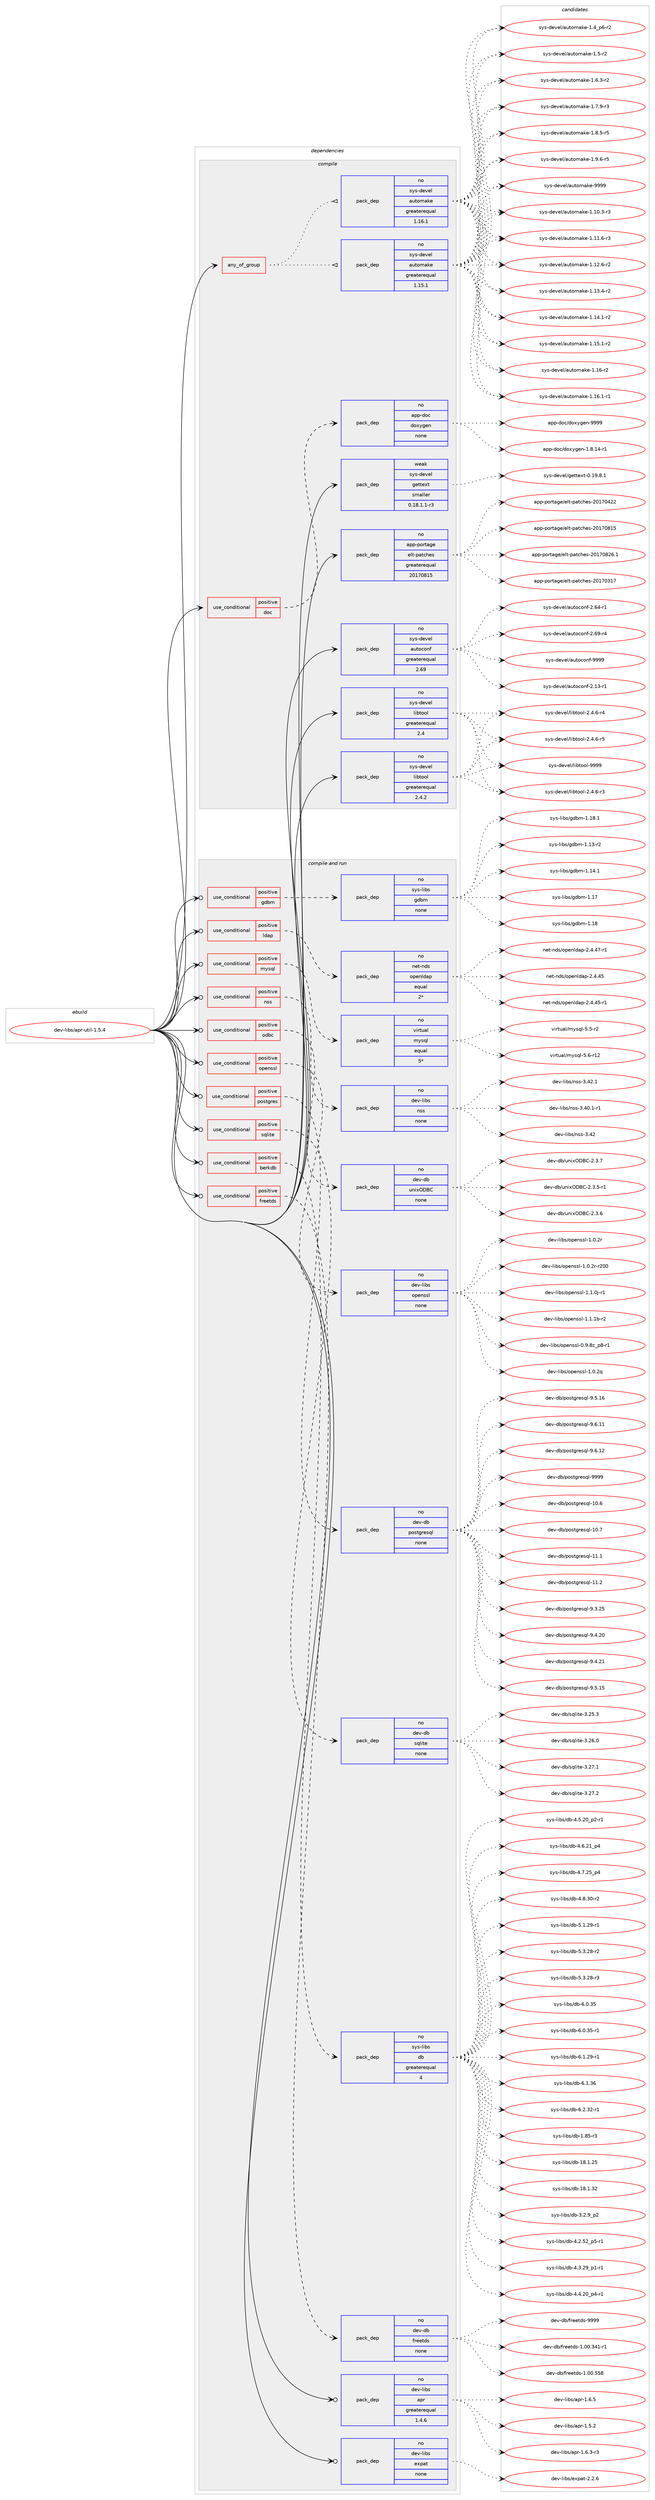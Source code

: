 digraph prolog {

# *************
# Graph options
# *************

newrank=true;
concentrate=true;
compound=true;
graph [rankdir=LR,fontname=Helvetica,fontsize=10,ranksep=1.5];#, ranksep=2.5, nodesep=0.2];
edge  [arrowhead=vee];
node  [fontname=Helvetica,fontsize=10];

# **********
# The ebuild
# **********

subgraph cluster_leftcol {
color=gray;
rank=same;
label=<<i>ebuild</i>>;
id [label="dev-libs/apr-util-1.5.4", color=red, width=4, href="../dev-libs/apr-util-1.5.4.svg"];
}

# ****************
# The dependencies
# ****************

subgraph cluster_midcol {
color=gray;
label=<<i>dependencies</i>>;
subgraph cluster_compile {
fillcolor="#eeeeee";
style=filled;
label=<<i>compile</i>>;
subgraph any22099 {
dependency1364124 [label=<<TABLE BORDER="0" CELLBORDER="1" CELLSPACING="0" CELLPADDING="4"><TR><TD CELLPADDING="10">any_of_group</TD></TR></TABLE>>, shape=none, color=red];subgraph pack976259 {
dependency1364125 [label=<<TABLE BORDER="0" CELLBORDER="1" CELLSPACING="0" CELLPADDING="4" WIDTH="220"><TR><TD ROWSPAN="6" CELLPADDING="30">pack_dep</TD></TR><TR><TD WIDTH="110">no</TD></TR><TR><TD>sys-devel</TD></TR><TR><TD>automake</TD></TR><TR><TD>greaterequal</TD></TR><TR><TD>1.16.1</TD></TR></TABLE>>, shape=none, color=blue];
}
dependency1364124:e -> dependency1364125:w [weight=20,style="dotted",arrowhead="oinv"];
subgraph pack976260 {
dependency1364126 [label=<<TABLE BORDER="0" CELLBORDER="1" CELLSPACING="0" CELLPADDING="4" WIDTH="220"><TR><TD ROWSPAN="6" CELLPADDING="30">pack_dep</TD></TR><TR><TD WIDTH="110">no</TD></TR><TR><TD>sys-devel</TD></TR><TR><TD>automake</TD></TR><TR><TD>greaterequal</TD></TR><TR><TD>1.15.1</TD></TR></TABLE>>, shape=none, color=blue];
}
dependency1364124:e -> dependency1364126:w [weight=20,style="dotted",arrowhead="oinv"];
}
id:e -> dependency1364124:w [weight=20,style="solid",arrowhead="vee"];
subgraph cond365214 {
dependency1364127 [label=<<TABLE BORDER="0" CELLBORDER="1" CELLSPACING="0" CELLPADDING="4"><TR><TD ROWSPAN="3" CELLPADDING="10">use_conditional</TD></TR><TR><TD>positive</TD></TR><TR><TD>doc</TD></TR></TABLE>>, shape=none, color=red];
subgraph pack976261 {
dependency1364128 [label=<<TABLE BORDER="0" CELLBORDER="1" CELLSPACING="0" CELLPADDING="4" WIDTH="220"><TR><TD ROWSPAN="6" CELLPADDING="30">pack_dep</TD></TR><TR><TD WIDTH="110">no</TD></TR><TR><TD>app-doc</TD></TR><TR><TD>doxygen</TD></TR><TR><TD>none</TD></TR><TR><TD></TD></TR></TABLE>>, shape=none, color=blue];
}
dependency1364127:e -> dependency1364128:w [weight=20,style="dashed",arrowhead="vee"];
}
id:e -> dependency1364127:w [weight=20,style="solid",arrowhead="vee"];
subgraph pack976262 {
dependency1364129 [label=<<TABLE BORDER="0" CELLBORDER="1" CELLSPACING="0" CELLPADDING="4" WIDTH="220"><TR><TD ROWSPAN="6" CELLPADDING="30">pack_dep</TD></TR><TR><TD WIDTH="110">no</TD></TR><TR><TD>app-portage</TD></TR><TR><TD>elt-patches</TD></TR><TR><TD>greaterequal</TD></TR><TR><TD>20170815</TD></TR></TABLE>>, shape=none, color=blue];
}
id:e -> dependency1364129:w [weight=20,style="solid",arrowhead="vee"];
subgraph pack976263 {
dependency1364130 [label=<<TABLE BORDER="0" CELLBORDER="1" CELLSPACING="0" CELLPADDING="4" WIDTH="220"><TR><TD ROWSPAN="6" CELLPADDING="30">pack_dep</TD></TR><TR><TD WIDTH="110">no</TD></TR><TR><TD>sys-devel</TD></TR><TR><TD>autoconf</TD></TR><TR><TD>greaterequal</TD></TR><TR><TD>2.69</TD></TR></TABLE>>, shape=none, color=blue];
}
id:e -> dependency1364130:w [weight=20,style="solid",arrowhead="vee"];
subgraph pack976264 {
dependency1364131 [label=<<TABLE BORDER="0" CELLBORDER="1" CELLSPACING="0" CELLPADDING="4" WIDTH="220"><TR><TD ROWSPAN="6" CELLPADDING="30">pack_dep</TD></TR><TR><TD WIDTH="110">no</TD></TR><TR><TD>sys-devel</TD></TR><TR><TD>libtool</TD></TR><TR><TD>greaterequal</TD></TR><TR><TD>2.4</TD></TR></TABLE>>, shape=none, color=blue];
}
id:e -> dependency1364131:w [weight=20,style="solid",arrowhead="vee"];
subgraph pack976265 {
dependency1364132 [label=<<TABLE BORDER="0" CELLBORDER="1" CELLSPACING="0" CELLPADDING="4" WIDTH="220"><TR><TD ROWSPAN="6" CELLPADDING="30">pack_dep</TD></TR><TR><TD WIDTH="110">no</TD></TR><TR><TD>sys-devel</TD></TR><TR><TD>libtool</TD></TR><TR><TD>greaterequal</TD></TR><TR><TD>2.4.2</TD></TR></TABLE>>, shape=none, color=blue];
}
id:e -> dependency1364132:w [weight=20,style="solid",arrowhead="vee"];
subgraph pack976266 {
dependency1364133 [label=<<TABLE BORDER="0" CELLBORDER="1" CELLSPACING="0" CELLPADDING="4" WIDTH="220"><TR><TD ROWSPAN="6" CELLPADDING="30">pack_dep</TD></TR><TR><TD WIDTH="110">weak</TD></TR><TR><TD>sys-devel</TD></TR><TR><TD>gettext</TD></TR><TR><TD>smaller</TD></TR><TR><TD>0.18.1.1-r3</TD></TR></TABLE>>, shape=none, color=blue];
}
id:e -> dependency1364133:w [weight=20,style="solid",arrowhead="vee"];
}
subgraph cluster_compileandrun {
fillcolor="#eeeeee";
style=filled;
label=<<i>compile and run</i>>;
subgraph cond365215 {
dependency1364134 [label=<<TABLE BORDER="0" CELLBORDER="1" CELLSPACING="0" CELLPADDING="4"><TR><TD ROWSPAN="3" CELLPADDING="10">use_conditional</TD></TR><TR><TD>positive</TD></TR><TR><TD>berkdb</TD></TR></TABLE>>, shape=none, color=red];
subgraph pack976267 {
dependency1364135 [label=<<TABLE BORDER="0" CELLBORDER="1" CELLSPACING="0" CELLPADDING="4" WIDTH="220"><TR><TD ROWSPAN="6" CELLPADDING="30">pack_dep</TD></TR><TR><TD WIDTH="110">no</TD></TR><TR><TD>sys-libs</TD></TR><TR><TD>db</TD></TR><TR><TD>greaterequal</TD></TR><TR><TD>4</TD></TR></TABLE>>, shape=none, color=blue];
}
dependency1364134:e -> dependency1364135:w [weight=20,style="dashed",arrowhead="vee"];
}
id:e -> dependency1364134:w [weight=20,style="solid",arrowhead="odotvee"];
subgraph cond365216 {
dependency1364136 [label=<<TABLE BORDER="0" CELLBORDER="1" CELLSPACING="0" CELLPADDING="4"><TR><TD ROWSPAN="3" CELLPADDING="10">use_conditional</TD></TR><TR><TD>positive</TD></TR><TR><TD>freetds</TD></TR></TABLE>>, shape=none, color=red];
subgraph pack976268 {
dependency1364137 [label=<<TABLE BORDER="0" CELLBORDER="1" CELLSPACING="0" CELLPADDING="4" WIDTH="220"><TR><TD ROWSPAN="6" CELLPADDING="30">pack_dep</TD></TR><TR><TD WIDTH="110">no</TD></TR><TR><TD>dev-db</TD></TR><TR><TD>freetds</TD></TR><TR><TD>none</TD></TR><TR><TD></TD></TR></TABLE>>, shape=none, color=blue];
}
dependency1364136:e -> dependency1364137:w [weight=20,style="dashed",arrowhead="vee"];
}
id:e -> dependency1364136:w [weight=20,style="solid",arrowhead="odotvee"];
subgraph cond365217 {
dependency1364138 [label=<<TABLE BORDER="0" CELLBORDER="1" CELLSPACING="0" CELLPADDING="4"><TR><TD ROWSPAN="3" CELLPADDING="10">use_conditional</TD></TR><TR><TD>positive</TD></TR><TR><TD>gdbm</TD></TR></TABLE>>, shape=none, color=red];
subgraph pack976269 {
dependency1364139 [label=<<TABLE BORDER="0" CELLBORDER="1" CELLSPACING="0" CELLPADDING="4" WIDTH="220"><TR><TD ROWSPAN="6" CELLPADDING="30">pack_dep</TD></TR><TR><TD WIDTH="110">no</TD></TR><TR><TD>sys-libs</TD></TR><TR><TD>gdbm</TD></TR><TR><TD>none</TD></TR><TR><TD></TD></TR></TABLE>>, shape=none, color=blue];
}
dependency1364138:e -> dependency1364139:w [weight=20,style="dashed",arrowhead="vee"];
}
id:e -> dependency1364138:w [weight=20,style="solid",arrowhead="odotvee"];
subgraph cond365218 {
dependency1364140 [label=<<TABLE BORDER="0" CELLBORDER="1" CELLSPACING="0" CELLPADDING="4"><TR><TD ROWSPAN="3" CELLPADDING="10">use_conditional</TD></TR><TR><TD>positive</TD></TR><TR><TD>ldap</TD></TR></TABLE>>, shape=none, color=red];
subgraph pack976270 {
dependency1364141 [label=<<TABLE BORDER="0" CELLBORDER="1" CELLSPACING="0" CELLPADDING="4" WIDTH="220"><TR><TD ROWSPAN="6" CELLPADDING="30">pack_dep</TD></TR><TR><TD WIDTH="110">no</TD></TR><TR><TD>net-nds</TD></TR><TR><TD>openldap</TD></TR><TR><TD>equal</TD></TR><TR><TD>2*</TD></TR></TABLE>>, shape=none, color=blue];
}
dependency1364140:e -> dependency1364141:w [weight=20,style="dashed",arrowhead="vee"];
}
id:e -> dependency1364140:w [weight=20,style="solid",arrowhead="odotvee"];
subgraph cond365219 {
dependency1364142 [label=<<TABLE BORDER="0" CELLBORDER="1" CELLSPACING="0" CELLPADDING="4"><TR><TD ROWSPAN="3" CELLPADDING="10">use_conditional</TD></TR><TR><TD>positive</TD></TR><TR><TD>mysql</TD></TR></TABLE>>, shape=none, color=red];
subgraph pack976271 {
dependency1364143 [label=<<TABLE BORDER="0" CELLBORDER="1" CELLSPACING="0" CELLPADDING="4" WIDTH="220"><TR><TD ROWSPAN="6" CELLPADDING="30">pack_dep</TD></TR><TR><TD WIDTH="110">no</TD></TR><TR><TD>virtual</TD></TR><TR><TD>mysql</TD></TR><TR><TD>equal</TD></TR><TR><TD>5*</TD></TR></TABLE>>, shape=none, color=blue];
}
dependency1364142:e -> dependency1364143:w [weight=20,style="dashed",arrowhead="vee"];
}
id:e -> dependency1364142:w [weight=20,style="solid",arrowhead="odotvee"];
subgraph cond365220 {
dependency1364144 [label=<<TABLE BORDER="0" CELLBORDER="1" CELLSPACING="0" CELLPADDING="4"><TR><TD ROWSPAN="3" CELLPADDING="10">use_conditional</TD></TR><TR><TD>positive</TD></TR><TR><TD>nss</TD></TR></TABLE>>, shape=none, color=red];
subgraph pack976272 {
dependency1364145 [label=<<TABLE BORDER="0" CELLBORDER="1" CELLSPACING="0" CELLPADDING="4" WIDTH="220"><TR><TD ROWSPAN="6" CELLPADDING="30">pack_dep</TD></TR><TR><TD WIDTH="110">no</TD></TR><TR><TD>dev-libs</TD></TR><TR><TD>nss</TD></TR><TR><TD>none</TD></TR><TR><TD></TD></TR></TABLE>>, shape=none, color=blue];
}
dependency1364144:e -> dependency1364145:w [weight=20,style="dashed",arrowhead="vee"];
}
id:e -> dependency1364144:w [weight=20,style="solid",arrowhead="odotvee"];
subgraph cond365221 {
dependency1364146 [label=<<TABLE BORDER="0" CELLBORDER="1" CELLSPACING="0" CELLPADDING="4"><TR><TD ROWSPAN="3" CELLPADDING="10">use_conditional</TD></TR><TR><TD>positive</TD></TR><TR><TD>odbc</TD></TR></TABLE>>, shape=none, color=red];
subgraph pack976273 {
dependency1364147 [label=<<TABLE BORDER="0" CELLBORDER="1" CELLSPACING="0" CELLPADDING="4" WIDTH="220"><TR><TD ROWSPAN="6" CELLPADDING="30">pack_dep</TD></TR><TR><TD WIDTH="110">no</TD></TR><TR><TD>dev-db</TD></TR><TR><TD>unixODBC</TD></TR><TR><TD>none</TD></TR><TR><TD></TD></TR></TABLE>>, shape=none, color=blue];
}
dependency1364146:e -> dependency1364147:w [weight=20,style="dashed",arrowhead="vee"];
}
id:e -> dependency1364146:w [weight=20,style="solid",arrowhead="odotvee"];
subgraph cond365222 {
dependency1364148 [label=<<TABLE BORDER="0" CELLBORDER="1" CELLSPACING="0" CELLPADDING="4"><TR><TD ROWSPAN="3" CELLPADDING="10">use_conditional</TD></TR><TR><TD>positive</TD></TR><TR><TD>openssl</TD></TR></TABLE>>, shape=none, color=red];
subgraph pack976274 {
dependency1364149 [label=<<TABLE BORDER="0" CELLBORDER="1" CELLSPACING="0" CELLPADDING="4" WIDTH="220"><TR><TD ROWSPAN="6" CELLPADDING="30">pack_dep</TD></TR><TR><TD WIDTH="110">no</TD></TR><TR><TD>dev-libs</TD></TR><TR><TD>openssl</TD></TR><TR><TD>none</TD></TR><TR><TD></TD></TR></TABLE>>, shape=none, color=blue];
}
dependency1364148:e -> dependency1364149:w [weight=20,style="dashed",arrowhead="vee"];
}
id:e -> dependency1364148:w [weight=20,style="solid",arrowhead="odotvee"];
subgraph cond365223 {
dependency1364150 [label=<<TABLE BORDER="0" CELLBORDER="1" CELLSPACING="0" CELLPADDING="4"><TR><TD ROWSPAN="3" CELLPADDING="10">use_conditional</TD></TR><TR><TD>positive</TD></TR><TR><TD>postgres</TD></TR></TABLE>>, shape=none, color=red];
subgraph pack976275 {
dependency1364151 [label=<<TABLE BORDER="0" CELLBORDER="1" CELLSPACING="0" CELLPADDING="4" WIDTH="220"><TR><TD ROWSPAN="6" CELLPADDING="30">pack_dep</TD></TR><TR><TD WIDTH="110">no</TD></TR><TR><TD>dev-db</TD></TR><TR><TD>postgresql</TD></TR><TR><TD>none</TD></TR><TR><TD></TD></TR></TABLE>>, shape=none, color=blue];
}
dependency1364150:e -> dependency1364151:w [weight=20,style="dashed",arrowhead="vee"];
}
id:e -> dependency1364150:w [weight=20,style="solid",arrowhead="odotvee"];
subgraph cond365224 {
dependency1364152 [label=<<TABLE BORDER="0" CELLBORDER="1" CELLSPACING="0" CELLPADDING="4"><TR><TD ROWSPAN="3" CELLPADDING="10">use_conditional</TD></TR><TR><TD>positive</TD></TR><TR><TD>sqlite</TD></TR></TABLE>>, shape=none, color=red];
subgraph pack976276 {
dependency1364153 [label=<<TABLE BORDER="0" CELLBORDER="1" CELLSPACING="0" CELLPADDING="4" WIDTH="220"><TR><TD ROWSPAN="6" CELLPADDING="30">pack_dep</TD></TR><TR><TD WIDTH="110">no</TD></TR><TR><TD>dev-db</TD></TR><TR><TD>sqlite</TD></TR><TR><TD>none</TD></TR><TR><TD></TD></TR></TABLE>>, shape=none, color=blue];
}
dependency1364152:e -> dependency1364153:w [weight=20,style="dashed",arrowhead="vee"];
}
id:e -> dependency1364152:w [weight=20,style="solid",arrowhead="odotvee"];
subgraph pack976277 {
dependency1364154 [label=<<TABLE BORDER="0" CELLBORDER="1" CELLSPACING="0" CELLPADDING="4" WIDTH="220"><TR><TD ROWSPAN="6" CELLPADDING="30">pack_dep</TD></TR><TR><TD WIDTH="110">no</TD></TR><TR><TD>dev-libs</TD></TR><TR><TD>apr</TD></TR><TR><TD>greaterequal</TD></TR><TR><TD>1.4.6</TD></TR></TABLE>>, shape=none, color=blue];
}
id:e -> dependency1364154:w [weight=20,style="solid",arrowhead="odotvee"];
subgraph pack976278 {
dependency1364155 [label=<<TABLE BORDER="0" CELLBORDER="1" CELLSPACING="0" CELLPADDING="4" WIDTH="220"><TR><TD ROWSPAN="6" CELLPADDING="30">pack_dep</TD></TR><TR><TD WIDTH="110">no</TD></TR><TR><TD>dev-libs</TD></TR><TR><TD>expat</TD></TR><TR><TD>none</TD></TR><TR><TD></TD></TR></TABLE>>, shape=none, color=blue];
}
id:e -> dependency1364155:w [weight=20,style="solid",arrowhead="odotvee"];
}
subgraph cluster_run {
fillcolor="#eeeeee";
style=filled;
label=<<i>run</i>>;
}
}

# **************
# The candidates
# **************

subgraph cluster_choices {
rank=same;
color=gray;
label=<<i>candidates</i>>;

subgraph choice976259 {
color=black;
nodesep=1;
choice11512111545100101118101108479711711611110997107101454946494846514511451 [label="sys-devel/automake-1.10.3-r3", color=red, width=4,href="../sys-devel/automake-1.10.3-r3.svg"];
choice11512111545100101118101108479711711611110997107101454946494946544511451 [label="sys-devel/automake-1.11.6-r3", color=red, width=4,href="../sys-devel/automake-1.11.6-r3.svg"];
choice11512111545100101118101108479711711611110997107101454946495046544511450 [label="sys-devel/automake-1.12.6-r2", color=red, width=4,href="../sys-devel/automake-1.12.6-r2.svg"];
choice11512111545100101118101108479711711611110997107101454946495146524511450 [label="sys-devel/automake-1.13.4-r2", color=red, width=4,href="../sys-devel/automake-1.13.4-r2.svg"];
choice11512111545100101118101108479711711611110997107101454946495246494511450 [label="sys-devel/automake-1.14.1-r2", color=red, width=4,href="../sys-devel/automake-1.14.1-r2.svg"];
choice11512111545100101118101108479711711611110997107101454946495346494511450 [label="sys-devel/automake-1.15.1-r2", color=red, width=4,href="../sys-devel/automake-1.15.1-r2.svg"];
choice1151211154510010111810110847971171161111099710710145494649544511450 [label="sys-devel/automake-1.16-r2", color=red, width=4,href="../sys-devel/automake-1.16-r2.svg"];
choice11512111545100101118101108479711711611110997107101454946495446494511449 [label="sys-devel/automake-1.16.1-r1", color=red, width=4,href="../sys-devel/automake-1.16.1-r1.svg"];
choice115121115451001011181011084797117116111109971071014549465295112544511450 [label="sys-devel/automake-1.4_p6-r2", color=red, width=4,href="../sys-devel/automake-1.4_p6-r2.svg"];
choice11512111545100101118101108479711711611110997107101454946534511450 [label="sys-devel/automake-1.5-r2", color=red, width=4,href="../sys-devel/automake-1.5-r2.svg"];
choice115121115451001011181011084797117116111109971071014549465446514511450 [label="sys-devel/automake-1.6.3-r2", color=red, width=4,href="../sys-devel/automake-1.6.3-r2.svg"];
choice115121115451001011181011084797117116111109971071014549465546574511451 [label="sys-devel/automake-1.7.9-r3", color=red, width=4,href="../sys-devel/automake-1.7.9-r3.svg"];
choice115121115451001011181011084797117116111109971071014549465646534511453 [label="sys-devel/automake-1.8.5-r5", color=red, width=4,href="../sys-devel/automake-1.8.5-r5.svg"];
choice115121115451001011181011084797117116111109971071014549465746544511453 [label="sys-devel/automake-1.9.6-r5", color=red, width=4,href="../sys-devel/automake-1.9.6-r5.svg"];
choice115121115451001011181011084797117116111109971071014557575757 [label="sys-devel/automake-9999", color=red, width=4,href="../sys-devel/automake-9999.svg"];
dependency1364125:e -> choice11512111545100101118101108479711711611110997107101454946494846514511451:w [style=dotted,weight="100"];
dependency1364125:e -> choice11512111545100101118101108479711711611110997107101454946494946544511451:w [style=dotted,weight="100"];
dependency1364125:e -> choice11512111545100101118101108479711711611110997107101454946495046544511450:w [style=dotted,weight="100"];
dependency1364125:e -> choice11512111545100101118101108479711711611110997107101454946495146524511450:w [style=dotted,weight="100"];
dependency1364125:e -> choice11512111545100101118101108479711711611110997107101454946495246494511450:w [style=dotted,weight="100"];
dependency1364125:e -> choice11512111545100101118101108479711711611110997107101454946495346494511450:w [style=dotted,weight="100"];
dependency1364125:e -> choice1151211154510010111810110847971171161111099710710145494649544511450:w [style=dotted,weight="100"];
dependency1364125:e -> choice11512111545100101118101108479711711611110997107101454946495446494511449:w [style=dotted,weight="100"];
dependency1364125:e -> choice115121115451001011181011084797117116111109971071014549465295112544511450:w [style=dotted,weight="100"];
dependency1364125:e -> choice11512111545100101118101108479711711611110997107101454946534511450:w [style=dotted,weight="100"];
dependency1364125:e -> choice115121115451001011181011084797117116111109971071014549465446514511450:w [style=dotted,weight="100"];
dependency1364125:e -> choice115121115451001011181011084797117116111109971071014549465546574511451:w [style=dotted,weight="100"];
dependency1364125:e -> choice115121115451001011181011084797117116111109971071014549465646534511453:w [style=dotted,weight="100"];
dependency1364125:e -> choice115121115451001011181011084797117116111109971071014549465746544511453:w [style=dotted,weight="100"];
dependency1364125:e -> choice115121115451001011181011084797117116111109971071014557575757:w [style=dotted,weight="100"];
}
subgraph choice976260 {
color=black;
nodesep=1;
choice11512111545100101118101108479711711611110997107101454946494846514511451 [label="sys-devel/automake-1.10.3-r3", color=red, width=4,href="../sys-devel/automake-1.10.3-r3.svg"];
choice11512111545100101118101108479711711611110997107101454946494946544511451 [label="sys-devel/automake-1.11.6-r3", color=red, width=4,href="../sys-devel/automake-1.11.6-r3.svg"];
choice11512111545100101118101108479711711611110997107101454946495046544511450 [label="sys-devel/automake-1.12.6-r2", color=red, width=4,href="../sys-devel/automake-1.12.6-r2.svg"];
choice11512111545100101118101108479711711611110997107101454946495146524511450 [label="sys-devel/automake-1.13.4-r2", color=red, width=4,href="../sys-devel/automake-1.13.4-r2.svg"];
choice11512111545100101118101108479711711611110997107101454946495246494511450 [label="sys-devel/automake-1.14.1-r2", color=red, width=4,href="../sys-devel/automake-1.14.1-r2.svg"];
choice11512111545100101118101108479711711611110997107101454946495346494511450 [label="sys-devel/automake-1.15.1-r2", color=red, width=4,href="../sys-devel/automake-1.15.1-r2.svg"];
choice1151211154510010111810110847971171161111099710710145494649544511450 [label="sys-devel/automake-1.16-r2", color=red, width=4,href="../sys-devel/automake-1.16-r2.svg"];
choice11512111545100101118101108479711711611110997107101454946495446494511449 [label="sys-devel/automake-1.16.1-r1", color=red, width=4,href="../sys-devel/automake-1.16.1-r1.svg"];
choice115121115451001011181011084797117116111109971071014549465295112544511450 [label="sys-devel/automake-1.4_p6-r2", color=red, width=4,href="../sys-devel/automake-1.4_p6-r2.svg"];
choice11512111545100101118101108479711711611110997107101454946534511450 [label="sys-devel/automake-1.5-r2", color=red, width=4,href="../sys-devel/automake-1.5-r2.svg"];
choice115121115451001011181011084797117116111109971071014549465446514511450 [label="sys-devel/automake-1.6.3-r2", color=red, width=4,href="../sys-devel/automake-1.6.3-r2.svg"];
choice115121115451001011181011084797117116111109971071014549465546574511451 [label="sys-devel/automake-1.7.9-r3", color=red, width=4,href="../sys-devel/automake-1.7.9-r3.svg"];
choice115121115451001011181011084797117116111109971071014549465646534511453 [label="sys-devel/automake-1.8.5-r5", color=red, width=4,href="../sys-devel/automake-1.8.5-r5.svg"];
choice115121115451001011181011084797117116111109971071014549465746544511453 [label="sys-devel/automake-1.9.6-r5", color=red, width=4,href="../sys-devel/automake-1.9.6-r5.svg"];
choice115121115451001011181011084797117116111109971071014557575757 [label="sys-devel/automake-9999", color=red, width=4,href="../sys-devel/automake-9999.svg"];
dependency1364126:e -> choice11512111545100101118101108479711711611110997107101454946494846514511451:w [style=dotted,weight="100"];
dependency1364126:e -> choice11512111545100101118101108479711711611110997107101454946494946544511451:w [style=dotted,weight="100"];
dependency1364126:e -> choice11512111545100101118101108479711711611110997107101454946495046544511450:w [style=dotted,weight="100"];
dependency1364126:e -> choice11512111545100101118101108479711711611110997107101454946495146524511450:w [style=dotted,weight="100"];
dependency1364126:e -> choice11512111545100101118101108479711711611110997107101454946495246494511450:w [style=dotted,weight="100"];
dependency1364126:e -> choice11512111545100101118101108479711711611110997107101454946495346494511450:w [style=dotted,weight="100"];
dependency1364126:e -> choice1151211154510010111810110847971171161111099710710145494649544511450:w [style=dotted,weight="100"];
dependency1364126:e -> choice11512111545100101118101108479711711611110997107101454946495446494511449:w [style=dotted,weight="100"];
dependency1364126:e -> choice115121115451001011181011084797117116111109971071014549465295112544511450:w [style=dotted,weight="100"];
dependency1364126:e -> choice11512111545100101118101108479711711611110997107101454946534511450:w [style=dotted,weight="100"];
dependency1364126:e -> choice115121115451001011181011084797117116111109971071014549465446514511450:w [style=dotted,weight="100"];
dependency1364126:e -> choice115121115451001011181011084797117116111109971071014549465546574511451:w [style=dotted,weight="100"];
dependency1364126:e -> choice115121115451001011181011084797117116111109971071014549465646534511453:w [style=dotted,weight="100"];
dependency1364126:e -> choice115121115451001011181011084797117116111109971071014549465746544511453:w [style=dotted,weight="100"];
dependency1364126:e -> choice115121115451001011181011084797117116111109971071014557575757:w [style=dotted,weight="100"];
}
subgraph choice976261 {
color=black;
nodesep=1;
choice97112112451001119947100111120121103101110454946564649524511449 [label="app-doc/doxygen-1.8.14-r1", color=red, width=4,href="../app-doc/doxygen-1.8.14-r1.svg"];
choice971121124510011199471001111201211031011104557575757 [label="app-doc/doxygen-9999", color=red, width=4,href="../app-doc/doxygen-9999.svg"];
dependency1364128:e -> choice97112112451001119947100111120121103101110454946564649524511449:w [style=dotted,weight="100"];
dependency1364128:e -> choice971121124510011199471001111201211031011104557575757:w [style=dotted,weight="100"];
}
subgraph choice976262 {
color=black;
nodesep=1;
choice97112112451121111141169710310147101108116451129711699104101115455048495548514955 [label="app-portage/elt-patches-20170317", color=red, width=4,href="../app-portage/elt-patches-20170317.svg"];
choice97112112451121111141169710310147101108116451129711699104101115455048495548525050 [label="app-portage/elt-patches-20170422", color=red, width=4,href="../app-portage/elt-patches-20170422.svg"];
choice97112112451121111141169710310147101108116451129711699104101115455048495548564953 [label="app-portage/elt-patches-20170815", color=red, width=4,href="../app-portage/elt-patches-20170815.svg"];
choice971121124511211111411697103101471011081164511297116991041011154550484955485650544649 [label="app-portage/elt-patches-20170826.1", color=red, width=4,href="../app-portage/elt-patches-20170826.1.svg"];
dependency1364129:e -> choice97112112451121111141169710310147101108116451129711699104101115455048495548514955:w [style=dotted,weight="100"];
dependency1364129:e -> choice97112112451121111141169710310147101108116451129711699104101115455048495548525050:w [style=dotted,weight="100"];
dependency1364129:e -> choice97112112451121111141169710310147101108116451129711699104101115455048495548564953:w [style=dotted,weight="100"];
dependency1364129:e -> choice971121124511211111411697103101471011081164511297116991041011154550484955485650544649:w [style=dotted,weight="100"];
}
subgraph choice976263 {
color=black;
nodesep=1;
choice1151211154510010111810110847971171161119911111010245504649514511449 [label="sys-devel/autoconf-2.13-r1", color=red, width=4,href="../sys-devel/autoconf-2.13-r1.svg"];
choice1151211154510010111810110847971171161119911111010245504654524511449 [label="sys-devel/autoconf-2.64-r1", color=red, width=4,href="../sys-devel/autoconf-2.64-r1.svg"];
choice1151211154510010111810110847971171161119911111010245504654574511452 [label="sys-devel/autoconf-2.69-r4", color=red, width=4,href="../sys-devel/autoconf-2.69-r4.svg"];
choice115121115451001011181011084797117116111991111101024557575757 [label="sys-devel/autoconf-9999", color=red, width=4,href="../sys-devel/autoconf-9999.svg"];
dependency1364130:e -> choice1151211154510010111810110847971171161119911111010245504649514511449:w [style=dotted,weight="100"];
dependency1364130:e -> choice1151211154510010111810110847971171161119911111010245504654524511449:w [style=dotted,weight="100"];
dependency1364130:e -> choice1151211154510010111810110847971171161119911111010245504654574511452:w [style=dotted,weight="100"];
dependency1364130:e -> choice115121115451001011181011084797117116111991111101024557575757:w [style=dotted,weight="100"];
}
subgraph choice976264 {
color=black;
nodesep=1;
choice1151211154510010111810110847108105981161111111084550465246544511451 [label="sys-devel/libtool-2.4.6-r3", color=red, width=4,href="../sys-devel/libtool-2.4.6-r3.svg"];
choice1151211154510010111810110847108105981161111111084550465246544511452 [label="sys-devel/libtool-2.4.6-r4", color=red, width=4,href="../sys-devel/libtool-2.4.6-r4.svg"];
choice1151211154510010111810110847108105981161111111084550465246544511453 [label="sys-devel/libtool-2.4.6-r5", color=red, width=4,href="../sys-devel/libtool-2.4.6-r5.svg"];
choice1151211154510010111810110847108105981161111111084557575757 [label="sys-devel/libtool-9999", color=red, width=4,href="../sys-devel/libtool-9999.svg"];
dependency1364131:e -> choice1151211154510010111810110847108105981161111111084550465246544511451:w [style=dotted,weight="100"];
dependency1364131:e -> choice1151211154510010111810110847108105981161111111084550465246544511452:w [style=dotted,weight="100"];
dependency1364131:e -> choice1151211154510010111810110847108105981161111111084550465246544511453:w [style=dotted,weight="100"];
dependency1364131:e -> choice1151211154510010111810110847108105981161111111084557575757:w [style=dotted,weight="100"];
}
subgraph choice976265 {
color=black;
nodesep=1;
choice1151211154510010111810110847108105981161111111084550465246544511451 [label="sys-devel/libtool-2.4.6-r3", color=red, width=4,href="../sys-devel/libtool-2.4.6-r3.svg"];
choice1151211154510010111810110847108105981161111111084550465246544511452 [label="sys-devel/libtool-2.4.6-r4", color=red, width=4,href="../sys-devel/libtool-2.4.6-r4.svg"];
choice1151211154510010111810110847108105981161111111084550465246544511453 [label="sys-devel/libtool-2.4.6-r5", color=red, width=4,href="../sys-devel/libtool-2.4.6-r5.svg"];
choice1151211154510010111810110847108105981161111111084557575757 [label="sys-devel/libtool-9999", color=red, width=4,href="../sys-devel/libtool-9999.svg"];
dependency1364132:e -> choice1151211154510010111810110847108105981161111111084550465246544511451:w [style=dotted,weight="100"];
dependency1364132:e -> choice1151211154510010111810110847108105981161111111084550465246544511452:w [style=dotted,weight="100"];
dependency1364132:e -> choice1151211154510010111810110847108105981161111111084550465246544511453:w [style=dotted,weight="100"];
dependency1364132:e -> choice1151211154510010111810110847108105981161111111084557575757:w [style=dotted,weight="100"];
}
subgraph choice976266 {
color=black;
nodesep=1;
choice1151211154510010111810110847103101116116101120116454846495746564649 [label="sys-devel/gettext-0.19.8.1", color=red, width=4,href="../sys-devel/gettext-0.19.8.1.svg"];
dependency1364133:e -> choice1151211154510010111810110847103101116116101120116454846495746564649:w [style=dotted,weight="100"];
}
subgraph choice976267 {
color=black;
nodesep=1;
choice1151211154510810598115471009845494656534511451 [label="sys-libs/db-1.85-r3", color=red, width=4,href="../sys-libs/db-1.85-r3.svg"];
choice115121115451081059811547100984549564649465053 [label="sys-libs/db-18.1.25", color=red, width=4,href="../sys-libs/db-18.1.25.svg"];
choice115121115451081059811547100984549564649465150 [label="sys-libs/db-18.1.32", color=red, width=4,href="../sys-libs/db-18.1.32.svg"];
choice115121115451081059811547100984551465046579511250 [label="sys-libs/db-3.2.9_p2", color=red, width=4,href="../sys-libs/db-3.2.9_p2.svg"];
choice115121115451081059811547100984552465046535095112534511449 [label="sys-libs/db-4.2.52_p5-r1", color=red, width=4,href="../sys-libs/db-4.2.52_p5-r1.svg"];
choice115121115451081059811547100984552465146505795112494511449 [label="sys-libs/db-4.3.29_p1-r1", color=red, width=4,href="../sys-libs/db-4.3.29_p1-r1.svg"];
choice115121115451081059811547100984552465246504895112524511449 [label="sys-libs/db-4.4.20_p4-r1", color=red, width=4,href="../sys-libs/db-4.4.20_p4-r1.svg"];
choice115121115451081059811547100984552465346504895112504511449 [label="sys-libs/db-4.5.20_p2-r1", color=red, width=4,href="../sys-libs/db-4.5.20_p2-r1.svg"];
choice11512111545108105981154710098455246544650499511252 [label="sys-libs/db-4.6.21_p4", color=red, width=4,href="../sys-libs/db-4.6.21_p4.svg"];
choice11512111545108105981154710098455246554650539511252 [label="sys-libs/db-4.7.25_p4", color=red, width=4,href="../sys-libs/db-4.7.25_p4.svg"];
choice11512111545108105981154710098455246564651484511450 [label="sys-libs/db-4.8.30-r2", color=red, width=4,href="../sys-libs/db-4.8.30-r2.svg"];
choice11512111545108105981154710098455346494650574511449 [label="sys-libs/db-5.1.29-r1", color=red, width=4,href="../sys-libs/db-5.1.29-r1.svg"];
choice11512111545108105981154710098455346514650564511450 [label="sys-libs/db-5.3.28-r2", color=red, width=4,href="../sys-libs/db-5.3.28-r2.svg"];
choice11512111545108105981154710098455346514650564511451 [label="sys-libs/db-5.3.28-r3", color=red, width=4,href="../sys-libs/db-5.3.28-r3.svg"];
choice1151211154510810598115471009845544648465153 [label="sys-libs/db-6.0.35", color=red, width=4,href="../sys-libs/db-6.0.35.svg"];
choice11512111545108105981154710098455446484651534511449 [label="sys-libs/db-6.0.35-r1", color=red, width=4,href="../sys-libs/db-6.0.35-r1.svg"];
choice11512111545108105981154710098455446494650574511449 [label="sys-libs/db-6.1.29-r1", color=red, width=4,href="../sys-libs/db-6.1.29-r1.svg"];
choice1151211154510810598115471009845544649465154 [label="sys-libs/db-6.1.36", color=red, width=4,href="../sys-libs/db-6.1.36.svg"];
choice11512111545108105981154710098455446504651504511449 [label="sys-libs/db-6.2.32-r1", color=red, width=4,href="../sys-libs/db-6.2.32-r1.svg"];
dependency1364135:e -> choice1151211154510810598115471009845494656534511451:w [style=dotted,weight="100"];
dependency1364135:e -> choice115121115451081059811547100984549564649465053:w [style=dotted,weight="100"];
dependency1364135:e -> choice115121115451081059811547100984549564649465150:w [style=dotted,weight="100"];
dependency1364135:e -> choice115121115451081059811547100984551465046579511250:w [style=dotted,weight="100"];
dependency1364135:e -> choice115121115451081059811547100984552465046535095112534511449:w [style=dotted,weight="100"];
dependency1364135:e -> choice115121115451081059811547100984552465146505795112494511449:w [style=dotted,weight="100"];
dependency1364135:e -> choice115121115451081059811547100984552465246504895112524511449:w [style=dotted,weight="100"];
dependency1364135:e -> choice115121115451081059811547100984552465346504895112504511449:w [style=dotted,weight="100"];
dependency1364135:e -> choice11512111545108105981154710098455246544650499511252:w [style=dotted,weight="100"];
dependency1364135:e -> choice11512111545108105981154710098455246554650539511252:w [style=dotted,weight="100"];
dependency1364135:e -> choice11512111545108105981154710098455246564651484511450:w [style=dotted,weight="100"];
dependency1364135:e -> choice11512111545108105981154710098455346494650574511449:w [style=dotted,weight="100"];
dependency1364135:e -> choice11512111545108105981154710098455346514650564511450:w [style=dotted,weight="100"];
dependency1364135:e -> choice11512111545108105981154710098455346514650564511451:w [style=dotted,weight="100"];
dependency1364135:e -> choice1151211154510810598115471009845544648465153:w [style=dotted,weight="100"];
dependency1364135:e -> choice11512111545108105981154710098455446484651534511449:w [style=dotted,weight="100"];
dependency1364135:e -> choice11512111545108105981154710098455446494650574511449:w [style=dotted,weight="100"];
dependency1364135:e -> choice1151211154510810598115471009845544649465154:w [style=dotted,weight="100"];
dependency1364135:e -> choice11512111545108105981154710098455446504651504511449:w [style=dotted,weight="100"];
}
subgraph choice976268 {
color=black;
nodesep=1;
choice1001011184510098471021141011011161001154549464848465152494511449 [label="dev-db/freetds-1.00.341-r1", color=red, width=4,href="../dev-db/freetds-1.00.341-r1.svg"];
choice100101118451009847102114101101116100115454946484846535356 [label="dev-db/freetds-1.00.558", color=red, width=4,href="../dev-db/freetds-1.00.558.svg"];
choice1001011184510098471021141011011161001154557575757 [label="dev-db/freetds-9999", color=red, width=4,href="../dev-db/freetds-9999.svg"];
dependency1364137:e -> choice1001011184510098471021141011011161001154549464848465152494511449:w [style=dotted,weight="100"];
dependency1364137:e -> choice100101118451009847102114101101116100115454946484846535356:w [style=dotted,weight="100"];
dependency1364137:e -> choice1001011184510098471021141011011161001154557575757:w [style=dotted,weight="100"];
}
subgraph choice976269 {
color=black;
nodesep=1;
choice1151211154510810598115471031009810945494649514511450 [label="sys-libs/gdbm-1.13-r2", color=red, width=4,href="../sys-libs/gdbm-1.13-r2.svg"];
choice1151211154510810598115471031009810945494649524649 [label="sys-libs/gdbm-1.14.1", color=red, width=4,href="../sys-libs/gdbm-1.14.1.svg"];
choice115121115451081059811547103100981094549464955 [label="sys-libs/gdbm-1.17", color=red, width=4,href="../sys-libs/gdbm-1.17.svg"];
choice115121115451081059811547103100981094549464956 [label="sys-libs/gdbm-1.18", color=red, width=4,href="../sys-libs/gdbm-1.18.svg"];
choice1151211154510810598115471031009810945494649564649 [label="sys-libs/gdbm-1.18.1", color=red, width=4,href="../sys-libs/gdbm-1.18.1.svg"];
dependency1364139:e -> choice1151211154510810598115471031009810945494649514511450:w [style=dotted,weight="100"];
dependency1364139:e -> choice1151211154510810598115471031009810945494649524649:w [style=dotted,weight="100"];
dependency1364139:e -> choice115121115451081059811547103100981094549464955:w [style=dotted,weight="100"];
dependency1364139:e -> choice115121115451081059811547103100981094549464956:w [style=dotted,weight="100"];
dependency1364139:e -> choice1151211154510810598115471031009810945494649564649:w [style=dotted,weight="100"];
}
subgraph choice976270 {
color=black;
nodesep=1;
choice11010111645110100115471111121011101081009711245504652465253 [label="net-nds/openldap-2.4.45", color=red, width=4,href="../net-nds/openldap-2.4.45.svg"];
choice110101116451101001154711111210111010810097112455046524652534511449 [label="net-nds/openldap-2.4.45-r1", color=red, width=4,href="../net-nds/openldap-2.4.45-r1.svg"];
choice110101116451101001154711111210111010810097112455046524652554511449 [label="net-nds/openldap-2.4.47-r1", color=red, width=4,href="../net-nds/openldap-2.4.47-r1.svg"];
dependency1364141:e -> choice11010111645110100115471111121011101081009711245504652465253:w [style=dotted,weight="100"];
dependency1364141:e -> choice110101116451101001154711111210111010810097112455046524652534511449:w [style=dotted,weight="100"];
dependency1364141:e -> choice110101116451101001154711111210111010810097112455046524652554511449:w [style=dotted,weight="100"];
}
subgraph choice976271 {
color=black;
nodesep=1;
choice1181051141161179710847109121115113108455346534511450 [label="virtual/mysql-5.5-r2", color=red, width=4,href="../virtual/mysql-5.5-r2.svg"];
choice118105114116117971084710912111511310845534654451144950 [label="virtual/mysql-5.6-r12", color=red, width=4,href="../virtual/mysql-5.6-r12.svg"];
dependency1364143:e -> choice1181051141161179710847109121115113108455346534511450:w [style=dotted,weight="100"];
dependency1364143:e -> choice118105114116117971084710912111511310845534654451144950:w [style=dotted,weight="100"];
}
subgraph choice976272 {
color=black;
nodesep=1;
choice100101118451081059811547110115115455146524846494511449 [label="dev-libs/nss-3.40.1-r1", color=red, width=4,href="../dev-libs/nss-3.40.1-r1.svg"];
choice1001011184510810598115471101151154551465250 [label="dev-libs/nss-3.42", color=red, width=4,href="../dev-libs/nss-3.42.svg"];
choice10010111845108105981154711011511545514652504649 [label="dev-libs/nss-3.42.1", color=red, width=4,href="../dev-libs/nss-3.42.1.svg"];
dependency1364145:e -> choice100101118451081059811547110115115455146524846494511449:w [style=dotted,weight="100"];
dependency1364145:e -> choice1001011184510810598115471101151154551465250:w [style=dotted,weight="100"];
dependency1364145:e -> choice10010111845108105981154711011511545514652504649:w [style=dotted,weight="100"];
}
subgraph choice976273 {
color=black;
nodesep=1;
choice100101118451009847117110105120796866674550465146534511449 [label="dev-db/unixODBC-2.3.5-r1", color=red, width=4,href="../dev-db/unixODBC-2.3.5-r1.svg"];
choice10010111845100984711711010512079686667455046514654 [label="dev-db/unixODBC-2.3.6", color=red, width=4,href="../dev-db/unixODBC-2.3.6.svg"];
choice10010111845100984711711010512079686667455046514655 [label="dev-db/unixODBC-2.3.7", color=red, width=4,href="../dev-db/unixODBC-2.3.7.svg"];
dependency1364147:e -> choice100101118451009847117110105120796866674550465146534511449:w [style=dotted,weight="100"];
dependency1364147:e -> choice10010111845100984711711010512079686667455046514654:w [style=dotted,weight="100"];
dependency1364147:e -> choice10010111845100984711711010512079686667455046514655:w [style=dotted,weight="100"];
}
subgraph choice976274 {
color=black;
nodesep=1;
choice10010111845108105981154711111210111011511510845484657465612295112564511449 [label="dev-libs/openssl-0.9.8z_p8-r1", color=red, width=4,href="../dev-libs/openssl-0.9.8z_p8-r1.svg"];
choice100101118451081059811547111112101110115115108454946484650113 [label="dev-libs/openssl-1.0.2q", color=red, width=4,href="../dev-libs/openssl-1.0.2q.svg"];
choice100101118451081059811547111112101110115115108454946484650114 [label="dev-libs/openssl-1.0.2r", color=red, width=4,href="../dev-libs/openssl-1.0.2r.svg"];
choice10010111845108105981154711111210111011511510845494648465011445114504848 [label="dev-libs/openssl-1.0.2r-r200", color=red, width=4,href="../dev-libs/openssl-1.0.2r-r200.svg"];
choice1001011184510810598115471111121011101151151084549464946481064511449 [label="dev-libs/openssl-1.1.0j-r1", color=red, width=4,href="../dev-libs/openssl-1.1.0j-r1.svg"];
choice100101118451081059811547111112101110115115108454946494649984511450 [label="dev-libs/openssl-1.1.1b-r2", color=red, width=4,href="../dev-libs/openssl-1.1.1b-r2.svg"];
dependency1364149:e -> choice10010111845108105981154711111210111011511510845484657465612295112564511449:w [style=dotted,weight="100"];
dependency1364149:e -> choice100101118451081059811547111112101110115115108454946484650113:w [style=dotted,weight="100"];
dependency1364149:e -> choice100101118451081059811547111112101110115115108454946484650114:w [style=dotted,weight="100"];
dependency1364149:e -> choice10010111845108105981154711111210111011511510845494648465011445114504848:w [style=dotted,weight="100"];
dependency1364149:e -> choice1001011184510810598115471111121011101151151084549464946481064511449:w [style=dotted,weight="100"];
dependency1364149:e -> choice100101118451081059811547111112101110115115108454946494649984511450:w [style=dotted,weight="100"];
}
subgraph choice976275 {
color=black;
nodesep=1;
choice1001011184510098471121111151161031141011151131084549484654 [label="dev-db/postgresql-10.6", color=red, width=4,href="../dev-db/postgresql-10.6.svg"];
choice1001011184510098471121111151161031141011151131084549484655 [label="dev-db/postgresql-10.7", color=red, width=4,href="../dev-db/postgresql-10.7.svg"];
choice1001011184510098471121111151161031141011151131084549494649 [label="dev-db/postgresql-11.1", color=red, width=4,href="../dev-db/postgresql-11.1.svg"];
choice1001011184510098471121111151161031141011151131084549494650 [label="dev-db/postgresql-11.2", color=red, width=4,href="../dev-db/postgresql-11.2.svg"];
choice10010111845100984711211111511610311410111511310845574651465053 [label="dev-db/postgresql-9.3.25", color=red, width=4,href="../dev-db/postgresql-9.3.25.svg"];
choice10010111845100984711211111511610311410111511310845574652465048 [label="dev-db/postgresql-9.4.20", color=red, width=4,href="../dev-db/postgresql-9.4.20.svg"];
choice10010111845100984711211111511610311410111511310845574652465049 [label="dev-db/postgresql-9.4.21", color=red, width=4,href="../dev-db/postgresql-9.4.21.svg"];
choice10010111845100984711211111511610311410111511310845574653464953 [label="dev-db/postgresql-9.5.15", color=red, width=4,href="../dev-db/postgresql-9.5.15.svg"];
choice10010111845100984711211111511610311410111511310845574653464954 [label="dev-db/postgresql-9.5.16", color=red, width=4,href="../dev-db/postgresql-9.5.16.svg"];
choice10010111845100984711211111511610311410111511310845574654464949 [label="dev-db/postgresql-9.6.11", color=red, width=4,href="../dev-db/postgresql-9.6.11.svg"];
choice10010111845100984711211111511610311410111511310845574654464950 [label="dev-db/postgresql-9.6.12", color=red, width=4,href="../dev-db/postgresql-9.6.12.svg"];
choice1001011184510098471121111151161031141011151131084557575757 [label="dev-db/postgresql-9999", color=red, width=4,href="../dev-db/postgresql-9999.svg"];
dependency1364151:e -> choice1001011184510098471121111151161031141011151131084549484654:w [style=dotted,weight="100"];
dependency1364151:e -> choice1001011184510098471121111151161031141011151131084549484655:w [style=dotted,weight="100"];
dependency1364151:e -> choice1001011184510098471121111151161031141011151131084549494649:w [style=dotted,weight="100"];
dependency1364151:e -> choice1001011184510098471121111151161031141011151131084549494650:w [style=dotted,weight="100"];
dependency1364151:e -> choice10010111845100984711211111511610311410111511310845574651465053:w [style=dotted,weight="100"];
dependency1364151:e -> choice10010111845100984711211111511610311410111511310845574652465048:w [style=dotted,weight="100"];
dependency1364151:e -> choice10010111845100984711211111511610311410111511310845574652465049:w [style=dotted,weight="100"];
dependency1364151:e -> choice10010111845100984711211111511610311410111511310845574653464953:w [style=dotted,weight="100"];
dependency1364151:e -> choice10010111845100984711211111511610311410111511310845574653464954:w [style=dotted,weight="100"];
dependency1364151:e -> choice10010111845100984711211111511610311410111511310845574654464949:w [style=dotted,weight="100"];
dependency1364151:e -> choice10010111845100984711211111511610311410111511310845574654464950:w [style=dotted,weight="100"];
dependency1364151:e -> choice1001011184510098471121111151161031141011151131084557575757:w [style=dotted,weight="100"];
}
subgraph choice976276 {
color=black;
nodesep=1;
choice10010111845100984711511310810511610145514650534651 [label="dev-db/sqlite-3.25.3", color=red, width=4,href="../dev-db/sqlite-3.25.3.svg"];
choice10010111845100984711511310810511610145514650544648 [label="dev-db/sqlite-3.26.0", color=red, width=4,href="../dev-db/sqlite-3.26.0.svg"];
choice10010111845100984711511310810511610145514650554649 [label="dev-db/sqlite-3.27.1", color=red, width=4,href="../dev-db/sqlite-3.27.1.svg"];
choice10010111845100984711511310810511610145514650554650 [label="dev-db/sqlite-3.27.2", color=red, width=4,href="../dev-db/sqlite-3.27.2.svg"];
dependency1364153:e -> choice10010111845100984711511310810511610145514650534651:w [style=dotted,weight="100"];
dependency1364153:e -> choice10010111845100984711511310810511610145514650544648:w [style=dotted,weight="100"];
dependency1364153:e -> choice10010111845100984711511310810511610145514650554649:w [style=dotted,weight="100"];
dependency1364153:e -> choice10010111845100984711511310810511610145514650554650:w [style=dotted,weight="100"];
}
subgraph choice976277 {
color=black;
nodesep=1;
choice10010111845108105981154797112114454946534650 [label="dev-libs/apr-1.5.2", color=red, width=4,href="../dev-libs/apr-1.5.2.svg"];
choice100101118451081059811547971121144549465446514511451 [label="dev-libs/apr-1.6.3-r3", color=red, width=4,href="../dev-libs/apr-1.6.3-r3.svg"];
choice10010111845108105981154797112114454946544653 [label="dev-libs/apr-1.6.5", color=red, width=4,href="../dev-libs/apr-1.6.5.svg"];
dependency1364154:e -> choice10010111845108105981154797112114454946534650:w [style=dotted,weight="100"];
dependency1364154:e -> choice100101118451081059811547971121144549465446514511451:w [style=dotted,weight="100"];
dependency1364154:e -> choice10010111845108105981154797112114454946544653:w [style=dotted,weight="100"];
}
subgraph choice976278 {
color=black;
nodesep=1;
choice10010111845108105981154710112011297116455046504654 [label="dev-libs/expat-2.2.6", color=red, width=4,href="../dev-libs/expat-2.2.6.svg"];
dependency1364155:e -> choice10010111845108105981154710112011297116455046504654:w [style=dotted,weight="100"];
}
}

}
